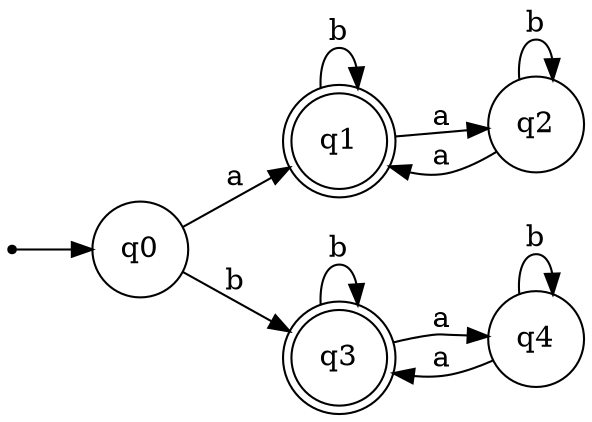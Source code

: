 digraph {
  rankdir=LR;

  node [shape = point]; __start_point__
"q4"[shape=circle]
"q1"[shape=doublecircle]
"q3"[shape=doublecircle]
"q0"[shape=circle]
"q2"[shape=circle]

  __start_point__ -> q0
  "q0" -> "q1"[label="a"]
  "q0" -> "q3"[label="b"]
  "q1" -> "q2"[label="a"]
  "q1" -> "q1"[label="b"]
  "q2" -> "q1"[label="a"]
  "q2" -> "q2"[label="b"]
  "q3" -> "q4"[label="a"]
  "q3" -> "q3"[label="b"]
  "q4" -> "q3"[label="a"]
  "q4" -> "q4"[label="b"]
}

